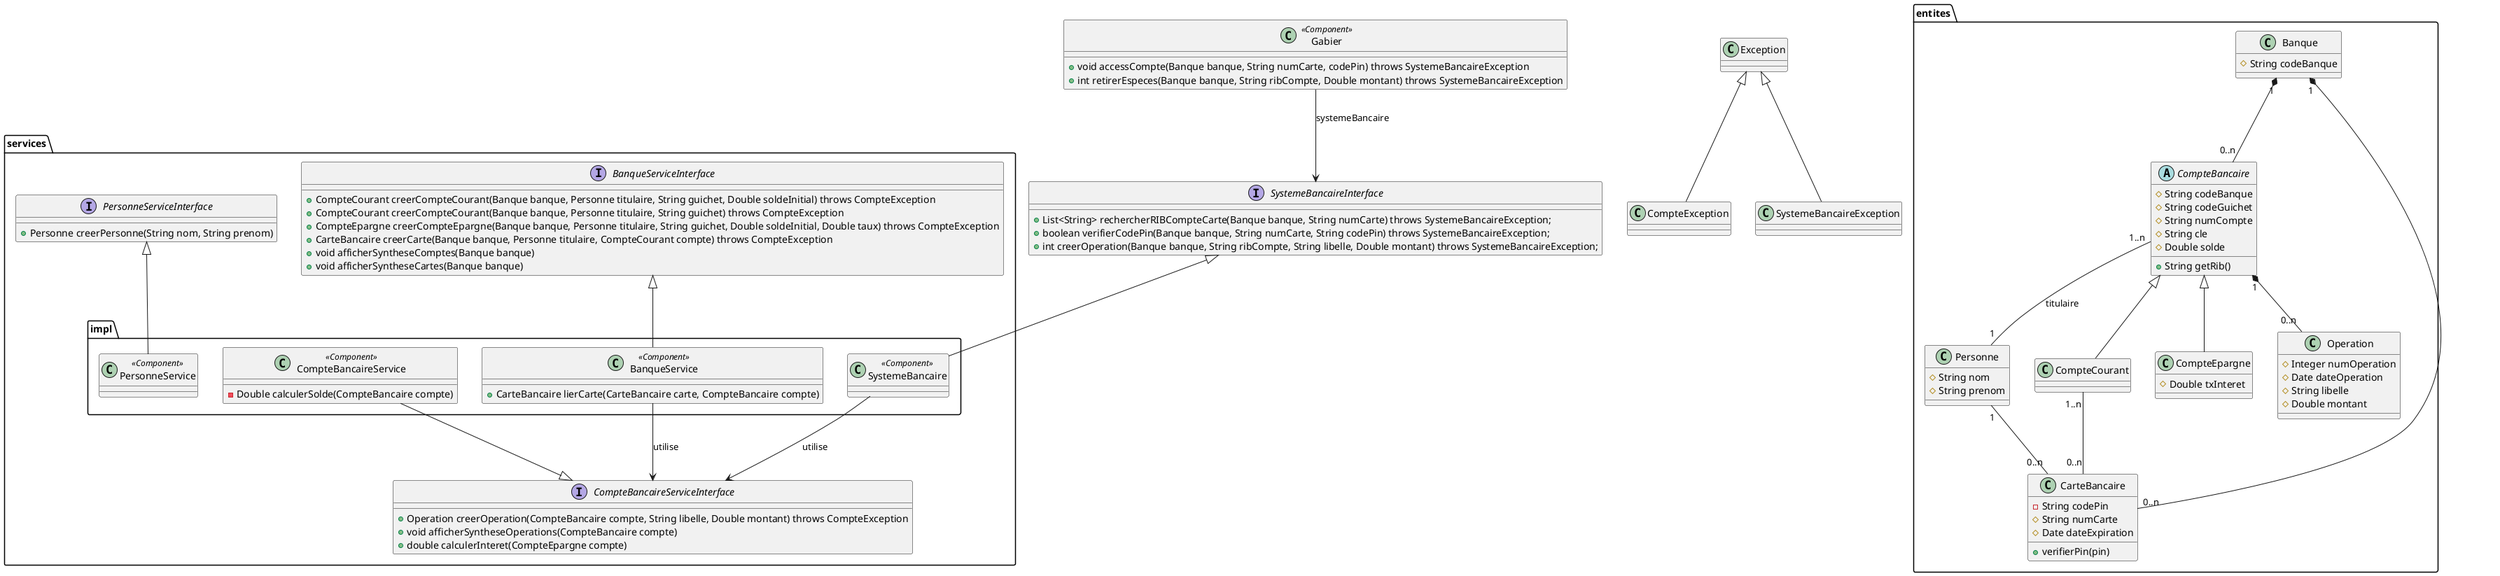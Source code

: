 @startuml
package entites {
    class Personne {
        #String nom
        #String prenom
    }
    class Banque {
        #String codeBanque
    }
    abstract class CompteBancaire {
        #String codeBanque
        #String codeGuichet
        #String numCompte
        #String cle
        #Double solde
        +String getRib()
    }
    class CompteCourant {
    }
    class CompteEpargne {
        #Double txInteret
    }
    class Operation {
        #Integer numOperation
        #Date dateOperation
        #String libelle
        #Double montant
    }
    class CarteBancaire {
        -String codePin
        #String numCarte
        #Date dateExpiration
        +verifierPin(pin)
    }
}

package services {
    interface BanqueServiceInterface {
        +CompteCourant creerCompteCourant(Banque banque, Personne titulaire, String guichet, Double soldeInitial) throws CompteException
        +CompteCourant creerCompteCourant(Banque banque, Personne titulaire, String guichet) throws CompteException
        +CompteEpargne creerCompteEpargne(Banque banque, Personne titulaire, String guichet, Double soldeInitial, Double taux) throws CompteException
        +CarteBancaire creerCarte(Banque banque, Personne titulaire, CompteCourant compte) throws CompteException
        +void afficherSyntheseComptes(Banque banque)
        +void afficherSyntheseCartes(Banque banque)
    }
    interface CompteBancaireServiceInterface {
        +Operation creerOperation(CompteBancaire compte, String libelle, Double montant) throws CompteException
        +void afficherSyntheseOperations(CompteBancaire compte)
        +double calculerInteret(CompteEpargne compte)
    }
    interface PersonneServiceInterface {
        +Personne creerPersonne(String nom, String prenom)
    }
}

package services.impl {
    class BanqueService <<Component>> {
        +CarteBancaire lierCarte(CarteBancaire carte, CompteBancaire compte)
    }
    class CompteBancaireService <<Component>> {
        -Double calculerSolde(CompteBancaire compte)
    }
    class PersonneService <<Component>> {
    }
    class SystemeBancaire <<Component>> {
    }
}


interface SystemeBancaireInterface {
    +List<String> rechercherRIBCompteCarte(Banque banque, String numCarte) throws SystemeBancaireException;
    +boolean verifierCodePin(Banque banque, String numCarte, String codePin) throws SystemeBancaireException;
    +int creerOperation(Banque banque, String ribCompte, String libelle, Double montant) throws SystemeBancaireException;
}

class Gabier <<Component>> {
    +void accessCompte(Banque banque, String numCarte, codePin) throws SystemeBancaireException
    +int retirerEspeces(Banque banque, String ribCompte, Double montant) throws SystemeBancaireException    
}


CompteBancaire "1" *-- "0..n" Operation
CompteBancaire <|--  CompteCourant
CompteBancaire <|--  CompteEpargne
CompteBancaire "1..n" -- "1" Personne : titulaire
Personne "1" -- "0..n" CarteBancaire
CompteCourant "1..n" -- "0..n" CarteBancaire
Gabier --> SystemeBancaireInterface : systemeBancaire 
Banque "1" *-- "0..n" CompteBancaire
Banque "1" *-- "0..n" CarteBancaire

Exception <|-- CompteException
Exception <|-- SystemeBancaireException

BanqueServiceInterface <|-- BanqueService
CompteBancaireServiceInterface <|-- CompteBancaireService
PersonneServiceInterface <|-- PersonneService
BanqueService --> CompteBancaireServiceInterface : "utilise"
SystemeBancaireInterface <|-- SystemeBancaire
SystemeBancaire --> CompteBancaireServiceInterface : "utilise"
@enduml
